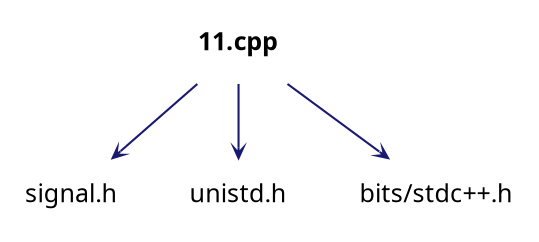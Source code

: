 digraph "11.cpp"
{
 // INTERACTIVE_SVG=YES
 // LATEX_PDF_SIZE
  graph [];
  edge [fontname=Ubuntu labelfontsize=10 arrowhead=open arrowtail=open arrowsize=0.5];
  node [fontname=Ubuntu fontsize=12 shape=plaintext];
  Node1 [label=<<b>11.cpp</b>> tooltip="C++11." ];
  Node1 -> Node2 [color="midnightblue"style="solid"];
  Node2 [label="signal.h" color=grey75 tooltip=" " ];
  Node1 -> Node3 [color="midnightblue"style="solid"];
  Node3 [label="unistd.h" color=grey75 tooltip=" " ];
  Node1 -> Node4 [color="midnightblue"style="solid"];
  Node4 [label="bits/stdc++.h" color=grey75 tooltip=" " ];
}
